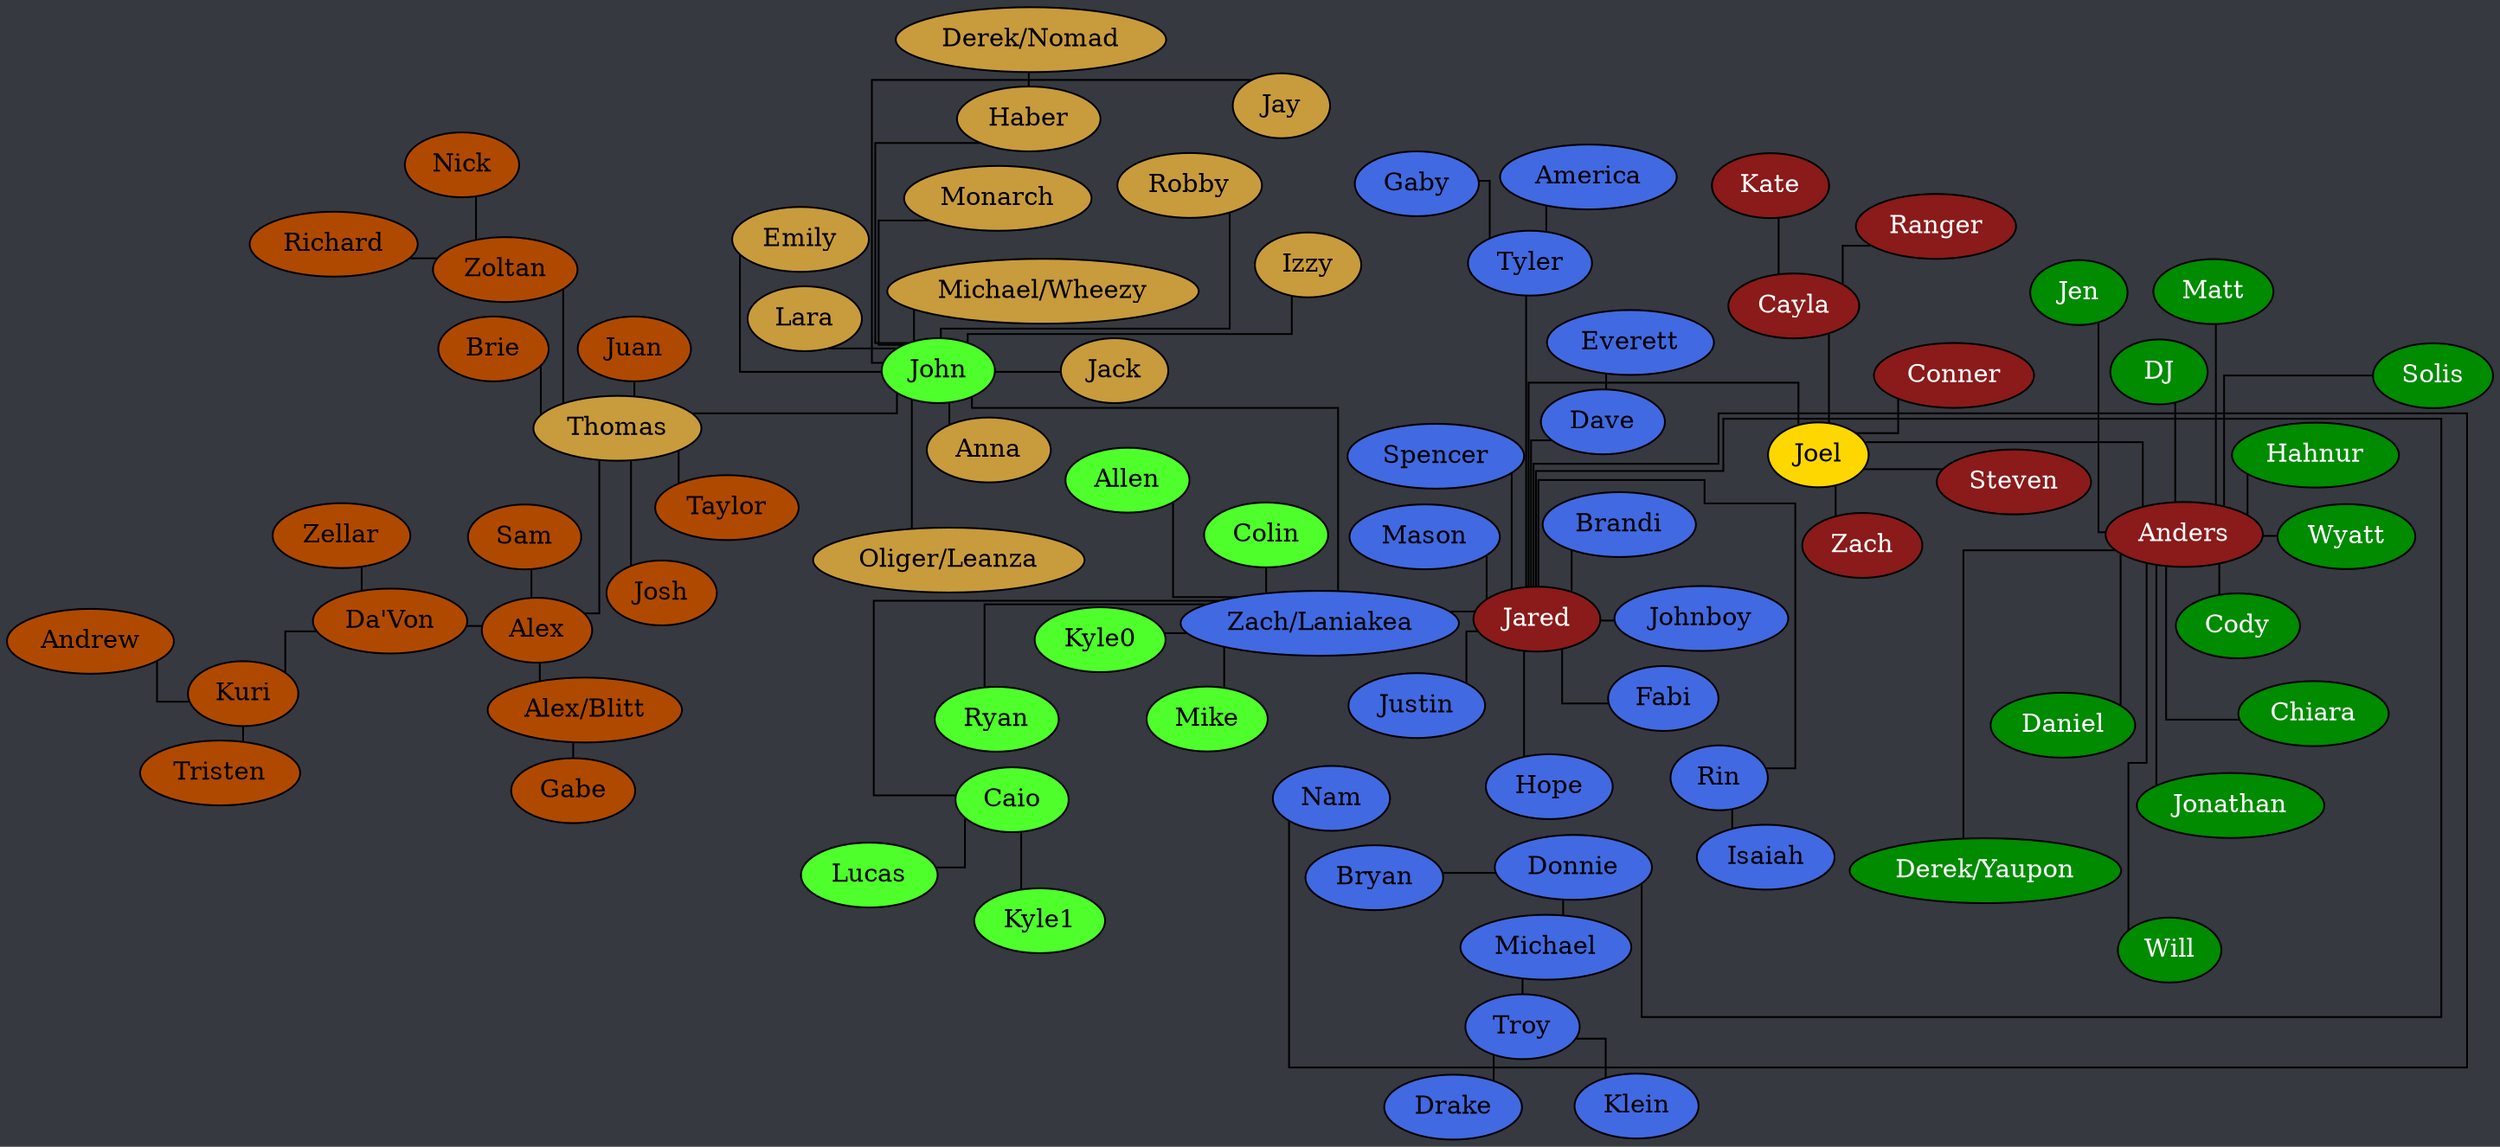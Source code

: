 strict graph {
	// Layout Configuration
	layout = neato;
	epsilon = 0.01;
	mode = KK;
	model = subset;
	overlap = false;
	splines = ortho;

	// Visual Configuration
	graph [truecolor=true bgcolor="#36393f"]
	node [style=filled fillcolor="gray" fontcolor="black"]

	subgraph "Joel" {
		node [style=filled fillcolor="firebrick4" fontcolor="white"];
		Joel [style=filled fillcolor="gold" fontcolor="black"];

		Anders -- Joel;
		Cayla -- Joel
		Cayla -- Kate;
		Cayla -- Ranger;
		Joel -- Conner;
		Joel -- Jared;
		Joel -- Steven;
		Joel -- Zach;
	}

	subgraph "Anders" {
		node [style=filled fillcolor="green4" fontcolor="white"];

		Anders -- Chiara
		Anders -- Cody;
		Anders -- Daniel;
		Anders -- "Derek/Yaupon";
		Anders -- DJ;
		Anders -- Hahnur;
		Anders -- Jen;
		Anders -- Jonathan;
		Anders -- Matt;
		Anders -- Solis;
		Anders -- Will;
		Anders -- Wyatt;
	}

	subgraph "Jared" {
		node [style=filled fillcolor="royalblue" fontcolor="black"]

		Dave -- Everett;
		Donnie -- Bryan;
		Donnie -- Michael;
		Jared -- Brandi;
		Jared -- Dave;
		Jared -- Donnie;
		Jared -- Fabi;
		Jared -- Hope;
		Jared -- Johnboy;
		Jared -- Justin;
		Jared -- Mason;
		Jared -- Nam;
		Jared -- Rin;
		Jared -- Spencer;
		Jared -- Tyler;
		Jared -- "Zach/Laniakea";
		Michael -- Troy;
		Rin -- Isaiah;
		Tyler -- America;
		Tyler -- Gaby;
		Troy -- Drake;
		Troy -- Klein;
	}

	subgraph "Zach/Laniakea" {
		node [style=filled fillcolor="#4eff2c" fontcolor="black"]

		Caio -- Kyle1;
		Caio -- Lucas;
		"Zach/Laniakea" -- Allen;
		"Zach/Laniakea" -- Caio;
		"Zach/Laniakea" -- Colin;
		"Zach/Laniakea" -- John [ len = 10 ];
		"Zach/Laniakea" -- Kyle0;
		"Zach/Laniakea" -- Mike;
		"Zach/Laniakea" -- Ryan;
	}

	subgraph "John" {
		node [style=filled fillcolor="#c89b3c" fontcolor="black"]

		Haber -- "Derek/Nomad";
		John -- Anna;
		John -- Emily;
		John -- Haber;
		John -- Jay;
		John -- Jack;
		John -- Lara;
		John -- Monarch;
		John -- "Oliger/Leanza";
		John -- Thomas;
	}

	subgraph "John-stream" {
		// node [style=filled fillcolor="#9147ff" fontcolor="black"]
		node [style=filled fillcolor="#c89b3c" fontcolor="black"]

		John -- Izzy;
		John -- "Michael/Wheezy";
		John -- Robby;
	}

	subgraph "Thomas" {
		node [style=filled fillcolor="#b04900" fontcolor="black"]
		Alex -- "Da'Von";
		Alex -- "Alex/Blitt";
		Alex -- Sam;
		"Alex/Blitt" -- Gabe;
		"Da'Von" -- Kuri;
		"Da'Von" -- Zellar;
		Kuri -- Andrew;
		Kuri -- Tristen;
		Thomas -- Alex;
		Thomas -- Brie;
		Thomas -- Josh;
		Thomas -- Juan;
		Thomas -- Taylor;
		Thomas -- Zoltan;
		Zoltan -- Nick;
		Zoltan -- Richard;
	}
}